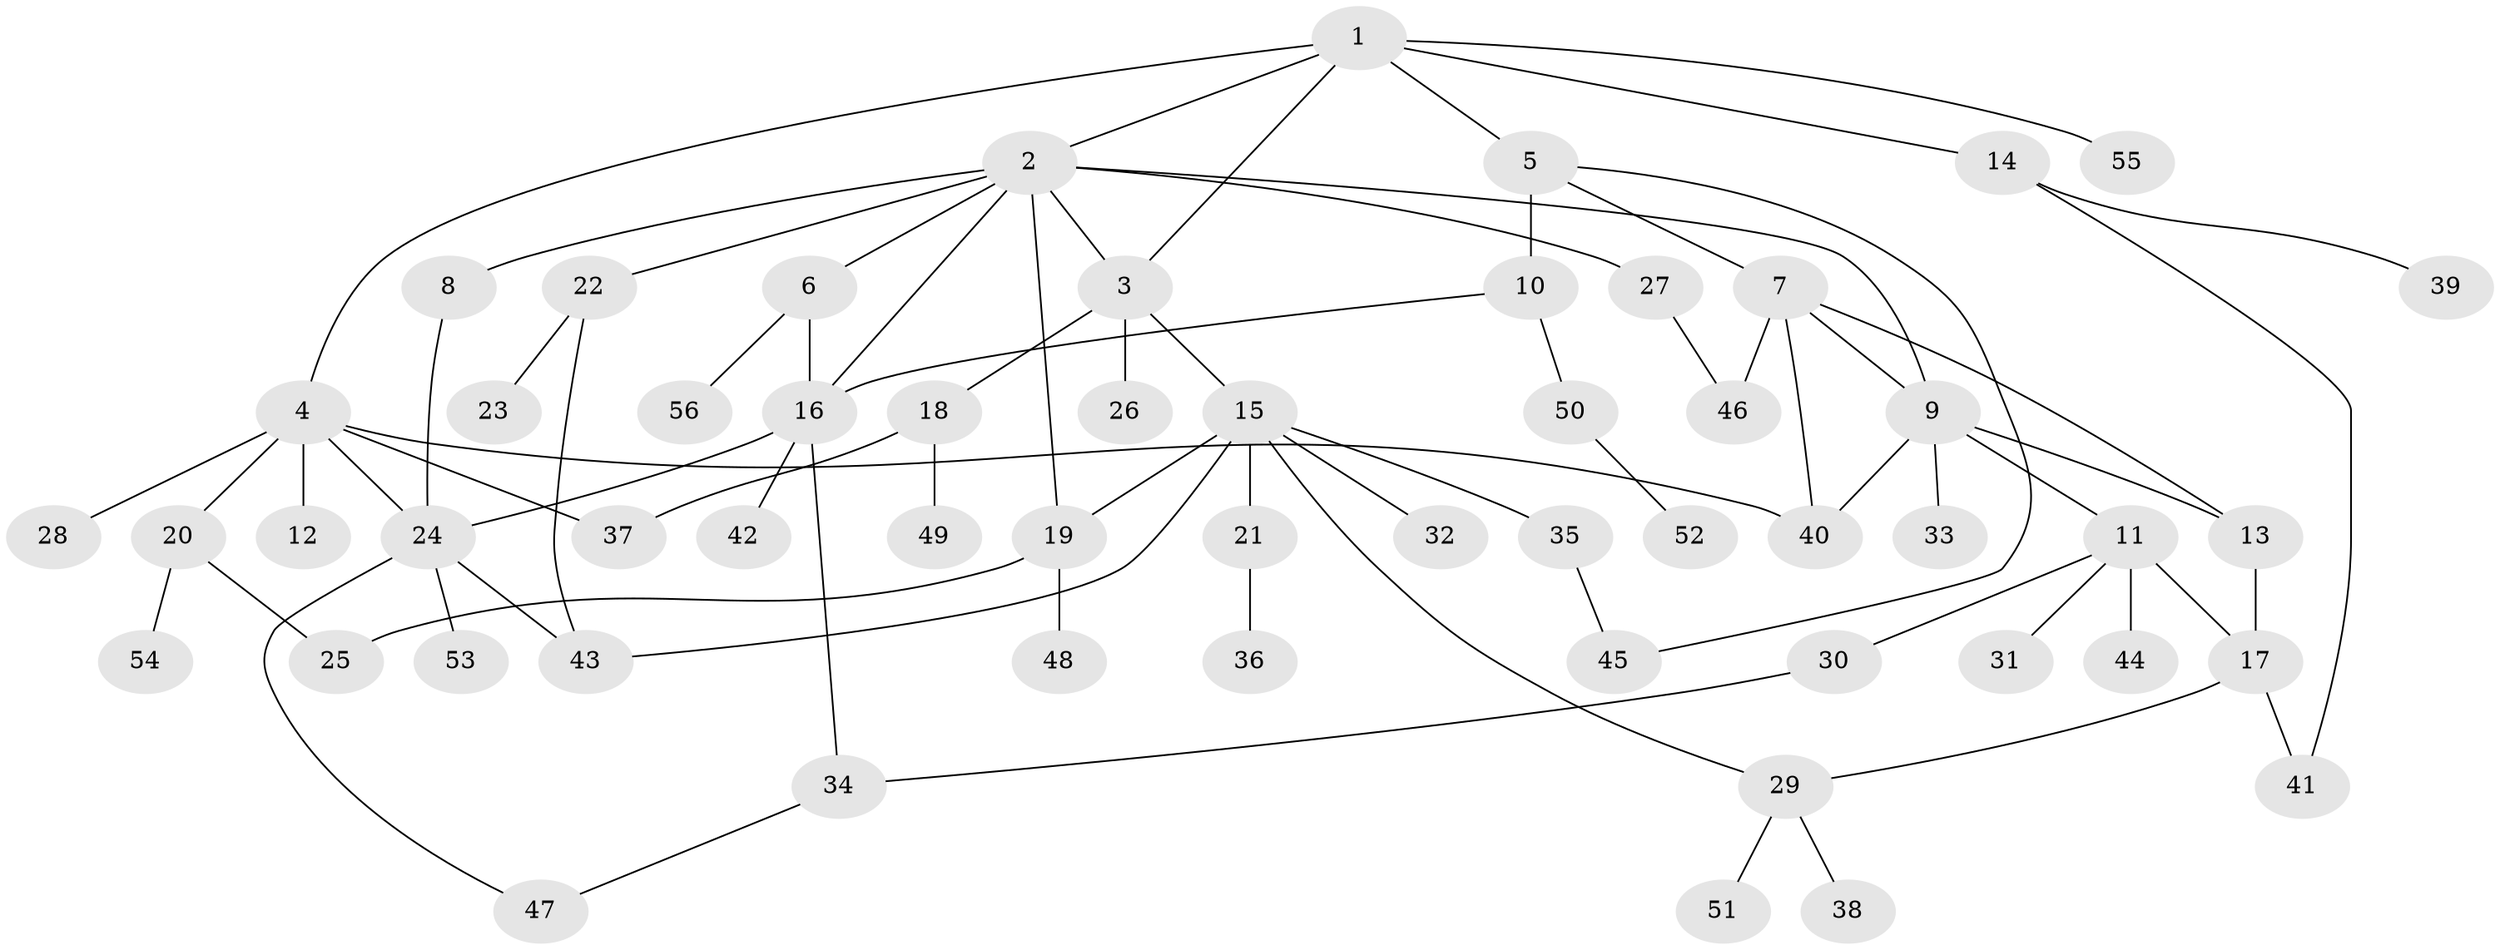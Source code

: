 // original degree distribution, {8: 0.02702702702702703, 10: 0.009009009009009009, 6: 0.02702702702702703, 9: 0.018018018018018018, 4: 0.05405405405405406, 2: 0.21621621621621623, 7: 0.018018018018018018, 1: 0.5225225225225225, 5: 0.02702702702702703, 15: 0.009009009009009009, 3: 0.07207207207207207}
// Generated by graph-tools (version 1.1) at 2025/35/03/09/25 02:35:52]
// undirected, 56 vertices, 76 edges
graph export_dot {
graph [start="1"]
  node [color=gray90,style=filled];
  1;
  2;
  3;
  4;
  5;
  6;
  7;
  8;
  9;
  10;
  11;
  12;
  13;
  14;
  15;
  16;
  17;
  18;
  19;
  20;
  21;
  22;
  23;
  24;
  25;
  26;
  27;
  28;
  29;
  30;
  31;
  32;
  33;
  34;
  35;
  36;
  37;
  38;
  39;
  40;
  41;
  42;
  43;
  44;
  45;
  46;
  47;
  48;
  49;
  50;
  51;
  52;
  53;
  54;
  55;
  56;
  1 -- 2 [weight=1.0];
  1 -- 3 [weight=1.0];
  1 -- 4 [weight=1.0];
  1 -- 5 [weight=1.0];
  1 -- 14 [weight=1.0];
  1 -- 55 [weight=1.0];
  2 -- 3 [weight=1.0];
  2 -- 6 [weight=1.0];
  2 -- 8 [weight=1.0];
  2 -- 9 [weight=1.0];
  2 -- 16 [weight=1.0];
  2 -- 19 [weight=1.0];
  2 -- 22 [weight=1.0];
  2 -- 27 [weight=1.0];
  3 -- 15 [weight=1.0];
  3 -- 18 [weight=1.0];
  3 -- 26 [weight=1.0];
  4 -- 12 [weight=1.0];
  4 -- 20 [weight=1.0];
  4 -- 24 [weight=1.0];
  4 -- 28 [weight=2.0];
  4 -- 37 [weight=1.0];
  4 -- 40 [weight=1.0];
  5 -- 7 [weight=1.0];
  5 -- 10 [weight=5.0];
  5 -- 45 [weight=1.0];
  6 -- 16 [weight=1.0];
  6 -- 56 [weight=1.0];
  7 -- 9 [weight=1.0];
  7 -- 13 [weight=1.0];
  7 -- 40 [weight=1.0];
  7 -- 46 [weight=3.0];
  8 -- 24 [weight=1.0];
  9 -- 11 [weight=1.0];
  9 -- 13 [weight=1.0];
  9 -- 33 [weight=1.0];
  9 -- 40 [weight=1.0];
  10 -- 16 [weight=1.0];
  10 -- 50 [weight=1.0];
  11 -- 17 [weight=1.0];
  11 -- 30 [weight=1.0];
  11 -- 31 [weight=1.0];
  11 -- 44 [weight=1.0];
  13 -- 17 [weight=2.0];
  14 -- 39 [weight=1.0];
  14 -- 41 [weight=1.0];
  15 -- 19 [weight=7.0];
  15 -- 21 [weight=1.0];
  15 -- 29 [weight=1.0];
  15 -- 32 [weight=1.0];
  15 -- 35 [weight=1.0];
  15 -- 43 [weight=1.0];
  16 -- 24 [weight=1.0];
  16 -- 34 [weight=1.0];
  16 -- 42 [weight=1.0];
  17 -- 29 [weight=1.0];
  17 -- 41 [weight=1.0];
  18 -- 37 [weight=1.0];
  18 -- 49 [weight=3.0];
  19 -- 25 [weight=1.0];
  19 -- 48 [weight=1.0];
  20 -- 25 [weight=1.0];
  20 -- 54 [weight=1.0];
  21 -- 36 [weight=1.0];
  22 -- 23 [weight=1.0];
  22 -- 43 [weight=1.0];
  24 -- 43 [weight=1.0];
  24 -- 47 [weight=1.0];
  24 -- 53 [weight=2.0];
  27 -- 46 [weight=1.0];
  29 -- 38 [weight=1.0];
  29 -- 51 [weight=1.0];
  30 -- 34 [weight=1.0];
  34 -- 47 [weight=1.0];
  35 -- 45 [weight=1.0];
  50 -- 52 [weight=1.0];
}

